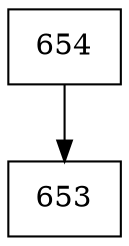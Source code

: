 digraph G {
  node [shape=record];
  node0 [label="{654}"];
  node0 -> node1;
  node1 [label="{653}"];
}
